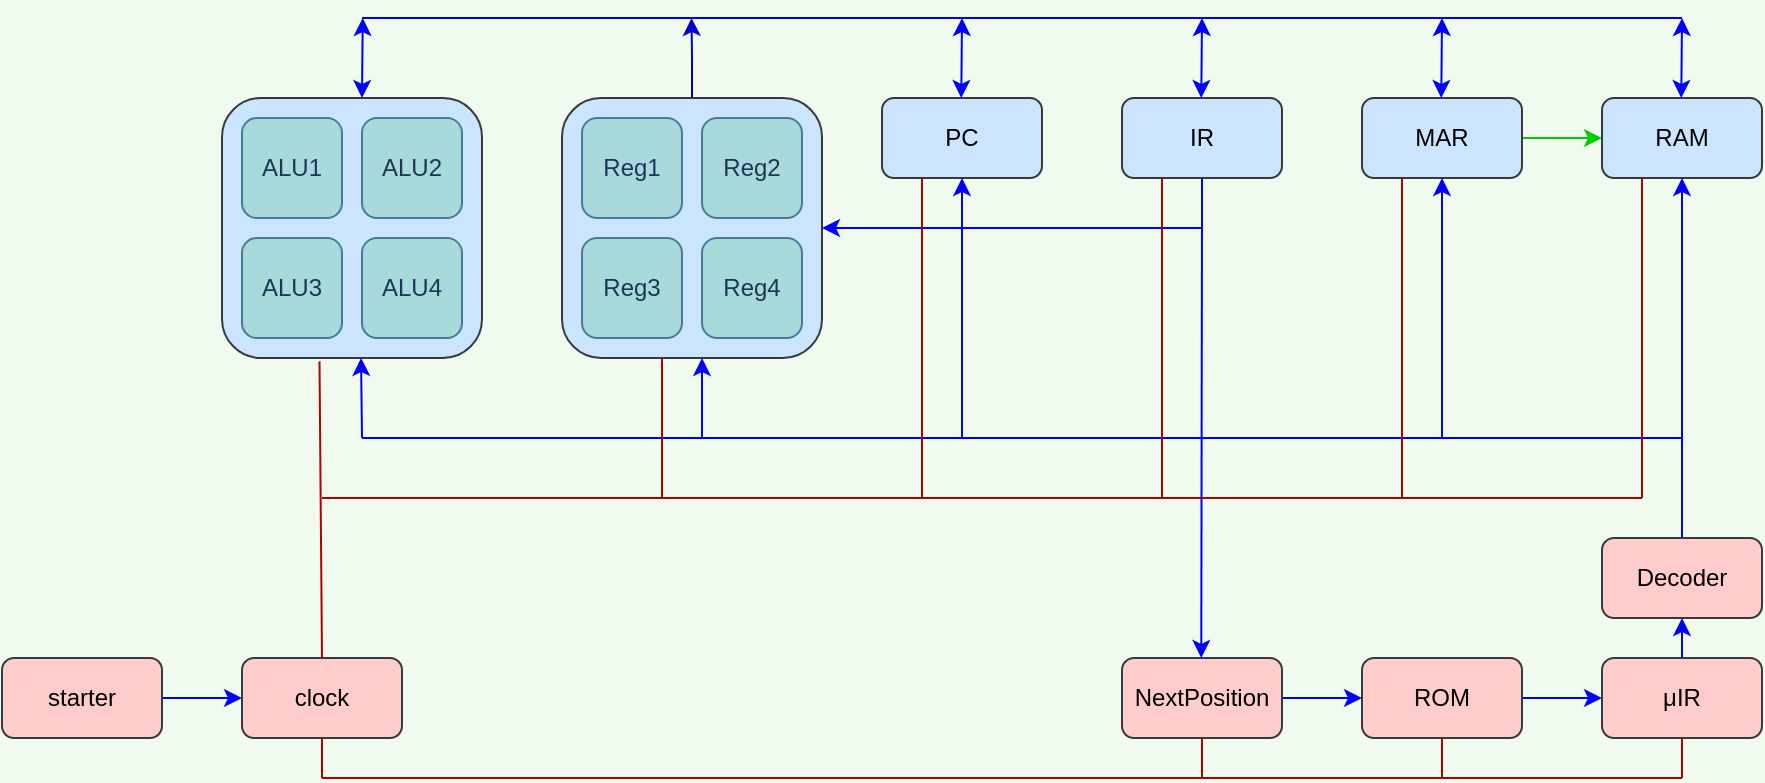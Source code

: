 <mxfile version="18.2.1" type="github">
  <diagram id="kKqzvhCTb8l261ZhxqR9" name="Page-1">
    <mxGraphModel dx="1879" dy="572" grid="1" gridSize="10" guides="1" tooltips="1" connect="1" arrows="1" fold="1" page="1" pageScale="1" pageWidth="826" pageHeight="1169" background="#F1FAEE" math="0" shadow="0">
      <root>
        <mxCell id="0" />
        <mxCell id="1" parent="0" />
        <mxCell id="XLkN7ksPRhKFthQhIC7D-1" value="" style="rounded=1;whiteSpace=wrap;html=1;fillColor=#cce5ff;strokeColor=#36393d;" vertex="1" parent="1">
          <mxGeometry x="30" y="80" width="130" height="130" as="geometry" />
        </mxCell>
        <mxCell id="XLkN7ksPRhKFthQhIC7D-3" value="PC" style="rounded=1;whiteSpace=wrap;html=1;fillColor=#cce5ff;strokeColor=#36393d;" vertex="1" parent="1">
          <mxGeometry x="360" y="80" width="80" height="40" as="geometry" />
        </mxCell>
        <mxCell id="XLkN7ksPRhKFthQhIC7D-47" style="edgeStyle=orthogonalEdgeStyle;rounded=0;orthogonalLoop=1;jettySize=auto;html=1;exitX=0.5;exitY=1;exitDx=0;exitDy=0;entryX=1;entryY=0.5;entryDx=0;entryDy=0;labelBackgroundColor=#F1FAEE;strokeColor=#0000FF;fontColor=#1D3557;" edge="1" parent="1" source="XLkN7ksPRhKFthQhIC7D-6" target="XLkN7ksPRhKFthQhIC7D-13">
          <mxGeometry relative="1" as="geometry">
            <mxPoint x="520" y="150" as="targetPoint" />
            <Array as="points">
              <mxPoint x="520" y="145" />
            </Array>
          </mxGeometry>
        </mxCell>
        <mxCell id="XLkN7ksPRhKFthQhIC7D-6" value="IR" style="rounded=1;whiteSpace=wrap;html=1;fillColor=#cce5ff;strokeColor=#36393d;" vertex="1" parent="1">
          <mxGeometry x="480" y="80" width="80" height="40" as="geometry" />
        </mxCell>
        <mxCell id="XLkN7ksPRhKFthQhIC7D-30" style="edgeStyle=orthogonalEdgeStyle;rounded=0;orthogonalLoop=1;jettySize=auto;html=1;exitX=1;exitY=0.5;exitDx=0;exitDy=0;entryX=0;entryY=0.5;entryDx=0;entryDy=0;labelBackgroundColor=#F1FAEE;fontColor=#1D3557;strokeColor=#00CC00;" edge="1" parent="1" source="XLkN7ksPRhKFthQhIC7D-7" target="XLkN7ksPRhKFthQhIC7D-8">
          <mxGeometry relative="1" as="geometry" />
        </mxCell>
        <mxCell id="XLkN7ksPRhKFthQhIC7D-7" value="MAR" style="rounded=1;whiteSpace=wrap;html=1;fillColor=#cce5ff;strokeColor=#36393d;" vertex="1" parent="1">
          <mxGeometry x="600" y="80" width="80" height="40" as="geometry" />
        </mxCell>
        <mxCell id="XLkN7ksPRhKFthQhIC7D-8" value="RAM" style="rounded=1;whiteSpace=wrap;html=1;fillColor=#cce5ff;strokeColor=#36393d;" vertex="1" parent="1">
          <mxGeometry x="720" y="80" width="80" height="40" as="geometry" />
        </mxCell>
        <mxCell id="XLkN7ksPRhKFthQhIC7D-9" value="ALU1" style="rounded=1;whiteSpace=wrap;html=1;fillColor=#A8DADC;strokeColor=#457B9D;fontColor=#1D3557;" vertex="1" parent="1">
          <mxGeometry x="40" y="90" width="50" height="50" as="geometry" />
        </mxCell>
        <mxCell id="XLkN7ksPRhKFthQhIC7D-10" value="ALU2" style="rounded=1;whiteSpace=wrap;html=1;fillColor=#A8DADC;strokeColor=#457B9D;fontColor=#1D3557;" vertex="1" parent="1">
          <mxGeometry x="100" y="90" width="50" height="50" as="geometry" />
        </mxCell>
        <mxCell id="XLkN7ksPRhKFthQhIC7D-11" value="ALU3" style="rounded=1;whiteSpace=wrap;html=1;fillColor=#A8DADC;strokeColor=#457B9D;fontColor=#1D3557;" vertex="1" parent="1">
          <mxGeometry x="40" y="150" width="50" height="50" as="geometry" />
        </mxCell>
        <mxCell id="XLkN7ksPRhKFthQhIC7D-12" value="ALU4" style="rounded=1;whiteSpace=wrap;html=1;fillColor=#A8DADC;strokeColor=#457B9D;fontColor=#1D3557;" vertex="1" parent="1">
          <mxGeometry x="100" y="150" width="50" height="50" as="geometry" />
        </mxCell>
        <mxCell id="XLkN7ksPRhKFthQhIC7D-23" style="edgeStyle=orthogonalEdgeStyle;rounded=0;orthogonalLoop=1;jettySize=auto;html=1;exitX=0.5;exitY=0;exitDx=0;exitDy=0;labelBackgroundColor=#F1FAEE;strokeColor=#0000CC;fontColor=#1D3557;" edge="1" parent="1" source="XLkN7ksPRhKFthQhIC7D-13">
          <mxGeometry relative="1" as="geometry">
            <mxPoint x="264.778" y="40" as="targetPoint" />
          </mxGeometry>
        </mxCell>
        <mxCell id="XLkN7ksPRhKFthQhIC7D-13" value="" style="rounded=1;whiteSpace=wrap;html=1;fillColor=#cce5ff;strokeColor=#36393d;" vertex="1" parent="1">
          <mxGeometry x="200" y="80" width="130" height="130" as="geometry" />
        </mxCell>
        <mxCell id="XLkN7ksPRhKFthQhIC7D-14" value="Reg1" style="rounded=1;whiteSpace=wrap;html=1;fillColor=#A8DADC;strokeColor=#457B9D;fontColor=#1D3557;" vertex="1" parent="1">
          <mxGeometry x="210" y="90" width="50" height="50" as="geometry" />
        </mxCell>
        <mxCell id="XLkN7ksPRhKFthQhIC7D-15" value="Reg2" style="rounded=1;whiteSpace=wrap;html=1;fillColor=#A8DADC;strokeColor=#457B9D;fontColor=#1D3557;" vertex="1" parent="1">
          <mxGeometry x="270" y="90" width="50" height="50" as="geometry" />
        </mxCell>
        <mxCell id="XLkN7ksPRhKFthQhIC7D-16" value="Reg3" style="rounded=1;whiteSpace=wrap;html=1;fillColor=#A8DADC;strokeColor=#457B9D;fontColor=#1D3557;" vertex="1" parent="1">
          <mxGeometry x="210" y="150" width="50" height="50" as="geometry" />
        </mxCell>
        <mxCell id="XLkN7ksPRhKFthQhIC7D-17" value="Reg4" style="rounded=1;whiteSpace=wrap;html=1;fillColor=#A8DADC;strokeColor=#457B9D;fontColor=#1D3557;" vertex="1" parent="1">
          <mxGeometry x="270" y="150" width="50" height="50" as="geometry" />
        </mxCell>
        <mxCell id="XLkN7ksPRhKFthQhIC7D-20" value="" style="endArrow=none;html=1;rounded=0;labelBackgroundColor=#F1FAEE;strokeColor=#0000FF;fontColor=#1D3557;" edge="1" parent="1">
          <mxGeometry width="50" height="50" relative="1" as="geometry">
            <mxPoint x="100" y="40" as="sourcePoint" />
            <mxPoint x="760" y="40" as="targetPoint" />
          </mxGeometry>
        </mxCell>
        <mxCell id="XLkN7ksPRhKFthQhIC7D-24" value="" style="endArrow=classic;startArrow=classic;html=1;rounded=0;labelBackgroundColor=#F1FAEE;strokeColor=#0000FF;fontColor=#1D3557;" edge="1" parent="1">
          <mxGeometry width="50" height="50" relative="1" as="geometry">
            <mxPoint x="399.63" y="80" as="sourcePoint" />
            <mxPoint x="400" y="40" as="targetPoint" />
          </mxGeometry>
        </mxCell>
        <mxCell id="XLkN7ksPRhKFthQhIC7D-25" value="" style="endArrow=classic;startArrow=classic;html=1;rounded=0;labelBackgroundColor=#F1FAEE;strokeColor=#0000FF;fontColor=#1D3557;" edge="1" parent="1">
          <mxGeometry width="50" height="50" relative="1" as="geometry">
            <mxPoint x="100" y="80" as="sourcePoint" />
            <mxPoint x="100.37" y="40" as="targetPoint" />
          </mxGeometry>
        </mxCell>
        <mxCell id="XLkN7ksPRhKFthQhIC7D-26" value="" style="endArrow=classic;startArrow=classic;html=1;rounded=0;labelBackgroundColor=#F1FAEE;strokeColor=#0000FF;fontColor=#1D3557;" edge="1" parent="1">
          <mxGeometry width="50" height="50" relative="1" as="geometry">
            <mxPoint x="519.63" y="80" as="sourcePoint" />
            <mxPoint x="520" y="40" as="targetPoint" />
          </mxGeometry>
        </mxCell>
        <mxCell id="XLkN7ksPRhKFthQhIC7D-28" value="" style="endArrow=classic;startArrow=classic;html=1;rounded=0;labelBackgroundColor=#F1FAEE;strokeColor=#0000FF;fontColor=#1D3557;" edge="1" parent="1">
          <mxGeometry width="50" height="50" relative="1" as="geometry">
            <mxPoint x="639.63" y="80" as="sourcePoint" />
            <mxPoint x="640" y="40" as="targetPoint" />
          </mxGeometry>
        </mxCell>
        <mxCell id="XLkN7ksPRhKFthQhIC7D-29" value="" style="endArrow=classic;startArrow=classic;html=1;rounded=0;labelBackgroundColor=#F1FAEE;strokeColor=#0000FF;fontColor=#1D3557;" edge="1" parent="1">
          <mxGeometry width="50" height="50" relative="1" as="geometry">
            <mxPoint x="759.63" y="80" as="sourcePoint" />
            <mxPoint x="760" y="40" as="targetPoint" />
          </mxGeometry>
        </mxCell>
        <mxCell id="XLkN7ksPRhKFthQhIC7D-43" style="edgeStyle=orthogonalEdgeStyle;rounded=0;orthogonalLoop=1;jettySize=auto;html=1;exitX=1;exitY=0.5;exitDx=0;exitDy=0;entryX=0;entryY=0.5;entryDx=0;entryDy=0;labelBackgroundColor=#F1FAEE;strokeColor=#0000FF;fontColor=#1D3557;" edge="1" parent="1" source="XLkN7ksPRhKFthQhIC7D-33" target="XLkN7ksPRhKFthQhIC7D-34">
          <mxGeometry relative="1" as="geometry" />
        </mxCell>
        <mxCell id="XLkN7ksPRhKFthQhIC7D-33" value="ROM" style="rounded=1;whiteSpace=wrap;html=1;fillColor=#ffcccc;strokeColor=#36393d;" vertex="1" parent="1">
          <mxGeometry x="600" y="360" width="80" height="40" as="geometry" />
        </mxCell>
        <mxCell id="XLkN7ksPRhKFthQhIC7D-68" style="edgeStyle=orthogonalEdgeStyle;curved=0;rounded=1;sketch=0;orthogonalLoop=1;jettySize=auto;html=1;exitX=0.5;exitY=0;exitDx=0;exitDy=0;entryX=0.5;entryY=1;entryDx=0;entryDy=0;fontColor=#1D3557;strokeColor=#0000FF;fillColor=#A8DADC;" edge="1" parent="1" source="XLkN7ksPRhKFthQhIC7D-34" target="XLkN7ksPRhKFthQhIC7D-67">
          <mxGeometry relative="1" as="geometry" />
        </mxCell>
        <mxCell id="XLkN7ksPRhKFthQhIC7D-34" value="μIR" style="rounded=1;whiteSpace=wrap;html=1;fillColor=#ffcccc;strokeColor=#36393d;" vertex="1" parent="1">
          <mxGeometry x="720" y="360" width="80" height="40" as="geometry" />
        </mxCell>
        <mxCell id="XLkN7ksPRhKFthQhIC7D-42" style="edgeStyle=orthogonalEdgeStyle;rounded=0;orthogonalLoop=1;jettySize=auto;html=1;exitX=1;exitY=0.5;exitDx=0;exitDy=0;entryX=0;entryY=0.5;entryDx=0;entryDy=0;labelBackgroundColor=#F1FAEE;strokeColor=#0000FF;fontColor=#1D3557;" edge="1" parent="1" source="XLkN7ksPRhKFthQhIC7D-36" target="XLkN7ksPRhKFthQhIC7D-33">
          <mxGeometry relative="1" as="geometry" />
        </mxCell>
        <mxCell id="XLkN7ksPRhKFthQhIC7D-36" value="NextPosition" style="rounded=1;whiteSpace=wrap;html=1;fillColor=#ffcccc;strokeColor=#36393d;" vertex="1" parent="1">
          <mxGeometry x="480" y="360" width="80" height="40" as="geometry" />
        </mxCell>
        <mxCell id="XLkN7ksPRhKFthQhIC7D-40" style="edgeStyle=orthogonalEdgeStyle;rounded=0;orthogonalLoop=1;jettySize=auto;html=1;exitX=1;exitY=0.5;exitDx=0;exitDy=0;entryX=0;entryY=0.5;entryDx=0;entryDy=0;labelBackgroundColor=#F1FAEE;strokeColor=#0000FF;fontColor=#1D3557;" edge="1" parent="1" source="XLkN7ksPRhKFthQhIC7D-38" target="XLkN7ksPRhKFthQhIC7D-39">
          <mxGeometry relative="1" as="geometry" />
        </mxCell>
        <mxCell id="XLkN7ksPRhKFthQhIC7D-38" value="starter" style="rounded=1;whiteSpace=wrap;html=1;fillColor=#ffcccc;strokeColor=#36393d;" vertex="1" parent="1">
          <mxGeometry x="-80" y="360" width="80" height="40" as="geometry" />
        </mxCell>
        <mxCell id="XLkN7ksPRhKFthQhIC7D-39" value="clock" style="rounded=1;whiteSpace=wrap;html=1;fillColor=#ffcccc;strokeColor=#36393d;" vertex="1" parent="1">
          <mxGeometry x="40" y="360" width="80" height="40" as="geometry" />
        </mxCell>
        <mxCell id="XLkN7ksPRhKFthQhIC7D-41" value="" style="endArrow=classic;html=1;rounded=0;labelBackgroundColor=#F1FAEE;strokeColor=#0000FF;fontColor=#1D3557;" edge="1" parent="1">
          <mxGeometry width="50" height="50" relative="1" as="geometry">
            <mxPoint x="520" y="140" as="sourcePoint" />
            <mxPoint x="519.63" y="360" as="targetPoint" />
          </mxGeometry>
        </mxCell>
        <mxCell id="XLkN7ksPRhKFthQhIC7D-45" value="" style="endArrow=none;html=1;rounded=0;labelBackgroundColor=#F1FAEE;strokeColor=#0000FF;fontColor=#1D3557;" edge="1" parent="1">
          <mxGeometry width="50" height="50" relative="1" as="geometry">
            <mxPoint x="100" y="250" as="sourcePoint" />
            <mxPoint x="760" y="250" as="targetPoint" />
          </mxGeometry>
        </mxCell>
        <mxCell id="XLkN7ksPRhKFthQhIC7D-46" value="" style="endArrow=classic;html=1;rounded=0;labelBackgroundColor=#F1FAEE;strokeColor=#0000FF;fontColor=#1D3557;" edge="1" parent="1">
          <mxGeometry width="50" height="50" relative="1" as="geometry">
            <mxPoint x="100" y="250" as="sourcePoint" />
            <mxPoint x="99.52" y="210" as="targetPoint" />
          </mxGeometry>
        </mxCell>
        <mxCell id="XLkN7ksPRhKFthQhIC7D-48" value="" style="endArrow=classic;html=1;rounded=0;labelBackgroundColor=#F1FAEE;strokeColor=#0000FF;fontColor=#1D3557;" edge="1" parent="1">
          <mxGeometry width="50" height="50" relative="1" as="geometry">
            <mxPoint x="270" y="250" as="sourcePoint" />
            <mxPoint x="270" y="210" as="targetPoint" />
          </mxGeometry>
        </mxCell>
        <mxCell id="XLkN7ksPRhKFthQhIC7D-49" value="" style="endArrow=classic;html=1;rounded=0;entryX=0.5;entryY=1;entryDx=0;entryDy=0;labelBackgroundColor=#F1FAEE;strokeColor=#0000FF;fontColor=#1D3557;" edge="1" parent="1" target="XLkN7ksPRhKFthQhIC7D-3">
          <mxGeometry width="50" height="50" relative="1" as="geometry">
            <mxPoint x="400" y="250" as="sourcePoint" />
            <mxPoint x="400" y="270" as="targetPoint" />
          </mxGeometry>
        </mxCell>
        <mxCell id="XLkN7ksPRhKFthQhIC7D-50" value="" style="endArrow=classic;html=1;rounded=0;entryX=0.5;entryY=1;entryDx=0;entryDy=0;labelBackgroundColor=#F1FAEE;strokeColor=#0000FF;fontColor=#1D3557;" edge="1" parent="1" target="XLkN7ksPRhKFthQhIC7D-7">
          <mxGeometry width="50" height="50" relative="1" as="geometry">
            <mxPoint x="640" y="250" as="sourcePoint" />
            <mxPoint x="640" y="280" as="targetPoint" />
          </mxGeometry>
        </mxCell>
        <mxCell id="XLkN7ksPRhKFthQhIC7D-52" value="" style="endArrow=none;html=1;rounded=0;entryX=0.375;entryY=1.013;entryDx=0;entryDy=0;entryPerimeter=0;labelBackgroundColor=#F1FAEE;strokeColor=#B20000;fontColor=#1D3557;fillColor=#e51400;" edge="1" parent="1" target="XLkN7ksPRhKFthQhIC7D-1">
          <mxGeometry width="50" height="50" relative="1" as="geometry">
            <mxPoint x="80" y="360" as="sourcePoint" />
            <mxPoint x="80" y="310" as="targetPoint" />
          </mxGeometry>
        </mxCell>
        <mxCell id="XLkN7ksPRhKFthQhIC7D-53" value="" style="endArrow=none;html=1;rounded=0;labelBackgroundColor=#F1FAEE;strokeColor=#B20000;fontColor=#1D3557;fillColor=#e51400;" edge="1" parent="1">
          <mxGeometry width="50" height="50" relative="1" as="geometry">
            <mxPoint x="80" y="280" as="sourcePoint" />
            <mxPoint x="250" y="280" as="targetPoint" />
          </mxGeometry>
        </mxCell>
        <mxCell id="XLkN7ksPRhKFthQhIC7D-54" value="" style="endArrow=none;html=1;rounded=0;labelBackgroundColor=#F1FAEE;strokeColor=#B20000;fontColor=#1D3557;fillColor=#e51400;" edge="1" parent="1">
          <mxGeometry width="50" height="50" relative="1" as="geometry">
            <mxPoint x="250" y="280" as="sourcePoint" />
            <mxPoint x="250" y="210" as="targetPoint" />
          </mxGeometry>
        </mxCell>
        <mxCell id="XLkN7ksPRhKFthQhIC7D-55" value="" style="endArrow=none;html=1;rounded=0;labelBackgroundColor=#F1FAEE;strokeColor=#B20000;fontColor=#1D3557;fillColor=#e51400;" edge="1" parent="1">
          <mxGeometry width="50" height="50" relative="1" as="geometry">
            <mxPoint x="380" y="280" as="sourcePoint" />
            <mxPoint x="380" y="120" as="targetPoint" />
          </mxGeometry>
        </mxCell>
        <mxCell id="XLkN7ksPRhKFthQhIC7D-56" value="" style="endArrow=none;html=1;rounded=0;labelBackgroundColor=#F1FAEE;strokeColor=#B20000;fontColor=#1D3557;fillColor=#e51400;" edge="1" parent="1">
          <mxGeometry width="50" height="50" relative="1" as="geometry">
            <mxPoint x="250" y="280" as="sourcePoint" />
            <mxPoint x="380" y="280" as="targetPoint" />
          </mxGeometry>
        </mxCell>
        <mxCell id="XLkN7ksPRhKFthQhIC7D-57" value="" style="endArrow=none;html=1;rounded=0;labelBackgroundColor=#F1FAEE;strokeColor=#B20000;fontColor=#1D3557;fillColor=#e51400;" edge="1" parent="1">
          <mxGeometry width="50" height="50" relative="1" as="geometry">
            <mxPoint x="380" y="280" as="sourcePoint" />
            <mxPoint x="740" y="280" as="targetPoint" />
          </mxGeometry>
        </mxCell>
        <mxCell id="XLkN7ksPRhKFthQhIC7D-58" value="" style="endArrow=none;html=1;rounded=0;entryX=0.25;entryY=1;entryDx=0;entryDy=0;labelBackgroundColor=#F1FAEE;strokeColor=#B20000;fontColor=#1D3557;fillColor=#e51400;" edge="1" parent="1" target="XLkN7ksPRhKFthQhIC7D-6">
          <mxGeometry width="50" height="50" relative="1" as="geometry">
            <mxPoint x="500" y="280" as="sourcePoint" />
            <mxPoint x="545" y="260" as="targetPoint" />
          </mxGeometry>
        </mxCell>
        <mxCell id="XLkN7ksPRhKFthQhIC7D-59" value="" style="endArrow=none;html=1;rounded=0;labelBackgroundColor=#F1FAEE;strokeColor=#B20000;fontColor=#1D3557;fillColor=#e51400;" edge="1" parent="1">
          <mxGeometry width="50" height="50" relative="1" as="geometry">
            <mxPoint x="620" y="280" as="sourcePoint" />
            <mxPoint x="620" y="120" as="targetPoint" />
          </mxGeometry>
        </mxCell>
        <mxCell id="XLkN7ksPRhKFthQhIC7D-60" value="" style="endArrow=none;html=1;rounded=0;labelBackgroundColor=#F1FAEE;strokeColor=#B20000;fontColor=#1D3557;fillColor=#e51400;" edge="1" parent="1">
          <mxGeometry width="50" height="50" relative="1" as="geometry">
            <mxPoint x="740" y="280" as="sourcePoint" />
            <mxPoint x="740" y="120" as="targetPoint" />
          </mxGeometry>
        </mxCell>
        <mxCell id="XLkN7ksPRhKFthQhIC7D-61" value="" style="endArrow=none;html=1;rounded=0;fillColor=#e51400;strokeColor=#B20000;labelBackgroundColor=#F1FAEE;fontColor=#1D3557;" edge="1" parent="1">
          <mxGeometry width="50" height="50" relative="1" as="geometry">
            <mxPoint x="80" y="420" as="sourcePoint" />
            <mxPoint x="80" y="400" as="targetPoint" />
          </mxGeometry>
        </mxCell>
        <mxCell id="XLkN7ksPRhKFthQhIC7D-62" value="" style="endArrow=none;html=1;rounded=0;strokeColor=#B20000;fillColor=#e51400;labelBackgroundColor=#F1FAEE;fontColor=#1D3557;" edge="1" parent="1">
          <mxGeometry width="50" height="50" relative="1" as="geometry">
            <mxPoint x="80" y="420" as="sourcePoint" />
            <mxPoint x="760" y="420" as="targetPoint" />
          </mxGeometry>
        </mxCell>
        <mxCell id="XLkN7ksPRhKFthQhIC7D-63" value="" style="endArrow=none;html=1;rounded=0;fillColor=#e51400;strokeColor=#B20000;labelBackgroundColor=#F1FAEE;fontColor=#1D3557;" edge="1" parent="1">
          <mxGeometry width="50" height="50" relative="1" as="geometry">
            <mxPoint x="520" y="420" as="sourcePoint" />
            <mxPoint x="520" y="400" as="targetPoint" />
          </mxGeometry>
        </mxCell>
        <mxCell id="XLkN7ksPRhKFthQhIC7D-64" value="" style="endArrow=none;html=1;rounded=0;fillColor=#e51400;strokeColor=#B20000;labelBackgroundColor=#F1FAEE;fontColor=#1D3557;" edge="1" parent="1">
          <mxGeometry width="50" height="50" relative="1" as="geometry">
            <mxPoint x="640" y="420" as="sourcePoint" />
            <mxPoint x="640" y="400" as="targetPoint" />
          </mxGeometry>
        </mxCell>
        <mxCell id="XLkN7ksPRhKFthQhIC7D-65" value="" style="endArrow=none;html=1;fillColor=#e51400;strokeColor=#B20000;curved=1;labelBackgroundColor=#F1FAEE;fontColor=#1D3557;" edge="1" parent="1">
          <mxGeometry width="50" height="50" relative="1" as="geometry">
            <mxPoint x="760" y="420" as="sourcePoint" />
            <mxPoint x="760" y="400" as="targetPoint" />
          </mxGeometry>
        </mxCell>
        <mxCell id="XLkN7ksPRhKFthQhIC7D-69" style="edgeStyle=orthogonalEdgeStyle;curved=0;rounded=1;sketch=0;orthogonalLoop=1;jettySize=auto;html=1;exitX=0.5;exitY=0;exitDx=0;exitDy=0;entryX=0.5;entryY=1;entryDx=0;entryDy=0;fontColor=#1D3557;strokeColor=#0000FF;fillColor=#A8DADC;" edge="1" parent="1" source="XLkN7ksPRhKFthQhIC7D-67" target="XLkN7ksPRhKFthQhIC7D-8">
          <mxGeometry relative="1" as="geometry" />
        </mxCell>
        <mxCell id="XLkN7ksPRhKFthQhIC7D-67" value="Decoder" style="rounded=1;whiteSpace=wrap;html=1;sketch=0;strokeColor=#36393d;fillColor=#ffcccc;" vertex="1" parent="1">
          <mxGeometry x="720" y="300" width="80" height="40" as="geometry" />
        </mxCell>
      </root>
    </mxGraphModel>
  </diagram>
</mxfile>
